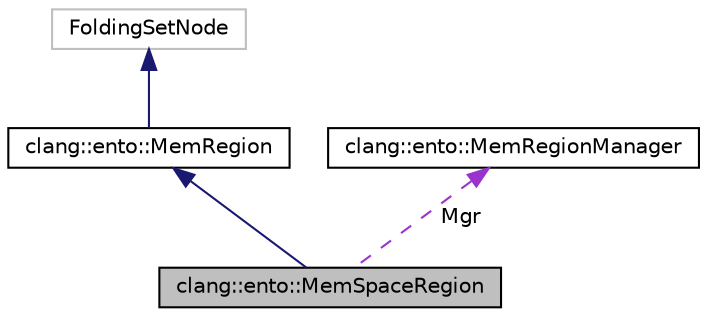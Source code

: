 digraph "clang::ento::MemSpaceRegion"
{
 // LATEX_PDF_SIZE
  bgcolor="transparent";
  edge [fontname="Helvetica",fontsize="10",labelfontname="Helvetica",labelfontsize="10"];
  node [fontname="Helvetica",fontsize="10",shape=record];
  Node1 [label="clang::ento::MemSpaceRegion",height=0.2,width=0.4,color="black", fillcolor="grey75", style="filled", fontcolor="black",tooltip="MemSpaceRegion - A memory region that represents a \"memory space\"; for example, the set of global var..."];
  Node2 -> Node1 [dir="back",color="midnightblue",fontsize="10",style="solid",fontname="Helvetica"];
  Node2 [label="clang::ento::MemRegion",height=0.2,width=0.4,color="black",URL="$classclang_1_1ento_1_1MemRegion.html",tooltip="MemRegion - The root abstract class for all memory regions."];
  Node3 -> Node2 [dir="back",color="midnightblue",fontsize="10",style="solid",fontname="Helvetica"];
  Node3 [label="FoldingSetNode",height=0.2,width=0.4,color="grey75",tooltip=" "];
  Node4 -> Node1 [dir="back",color="darkorchid3",fontsize="10",style="dashed",label=" Mgr" ,fontname="Helvetica"];
  Node4 [label="clang::ento::MemRegionManager",height=0.2,width=0.4,color="black",URL="$classclang_1_1ento_1_1MemRegionManager.html",tooltip=" "];
}
